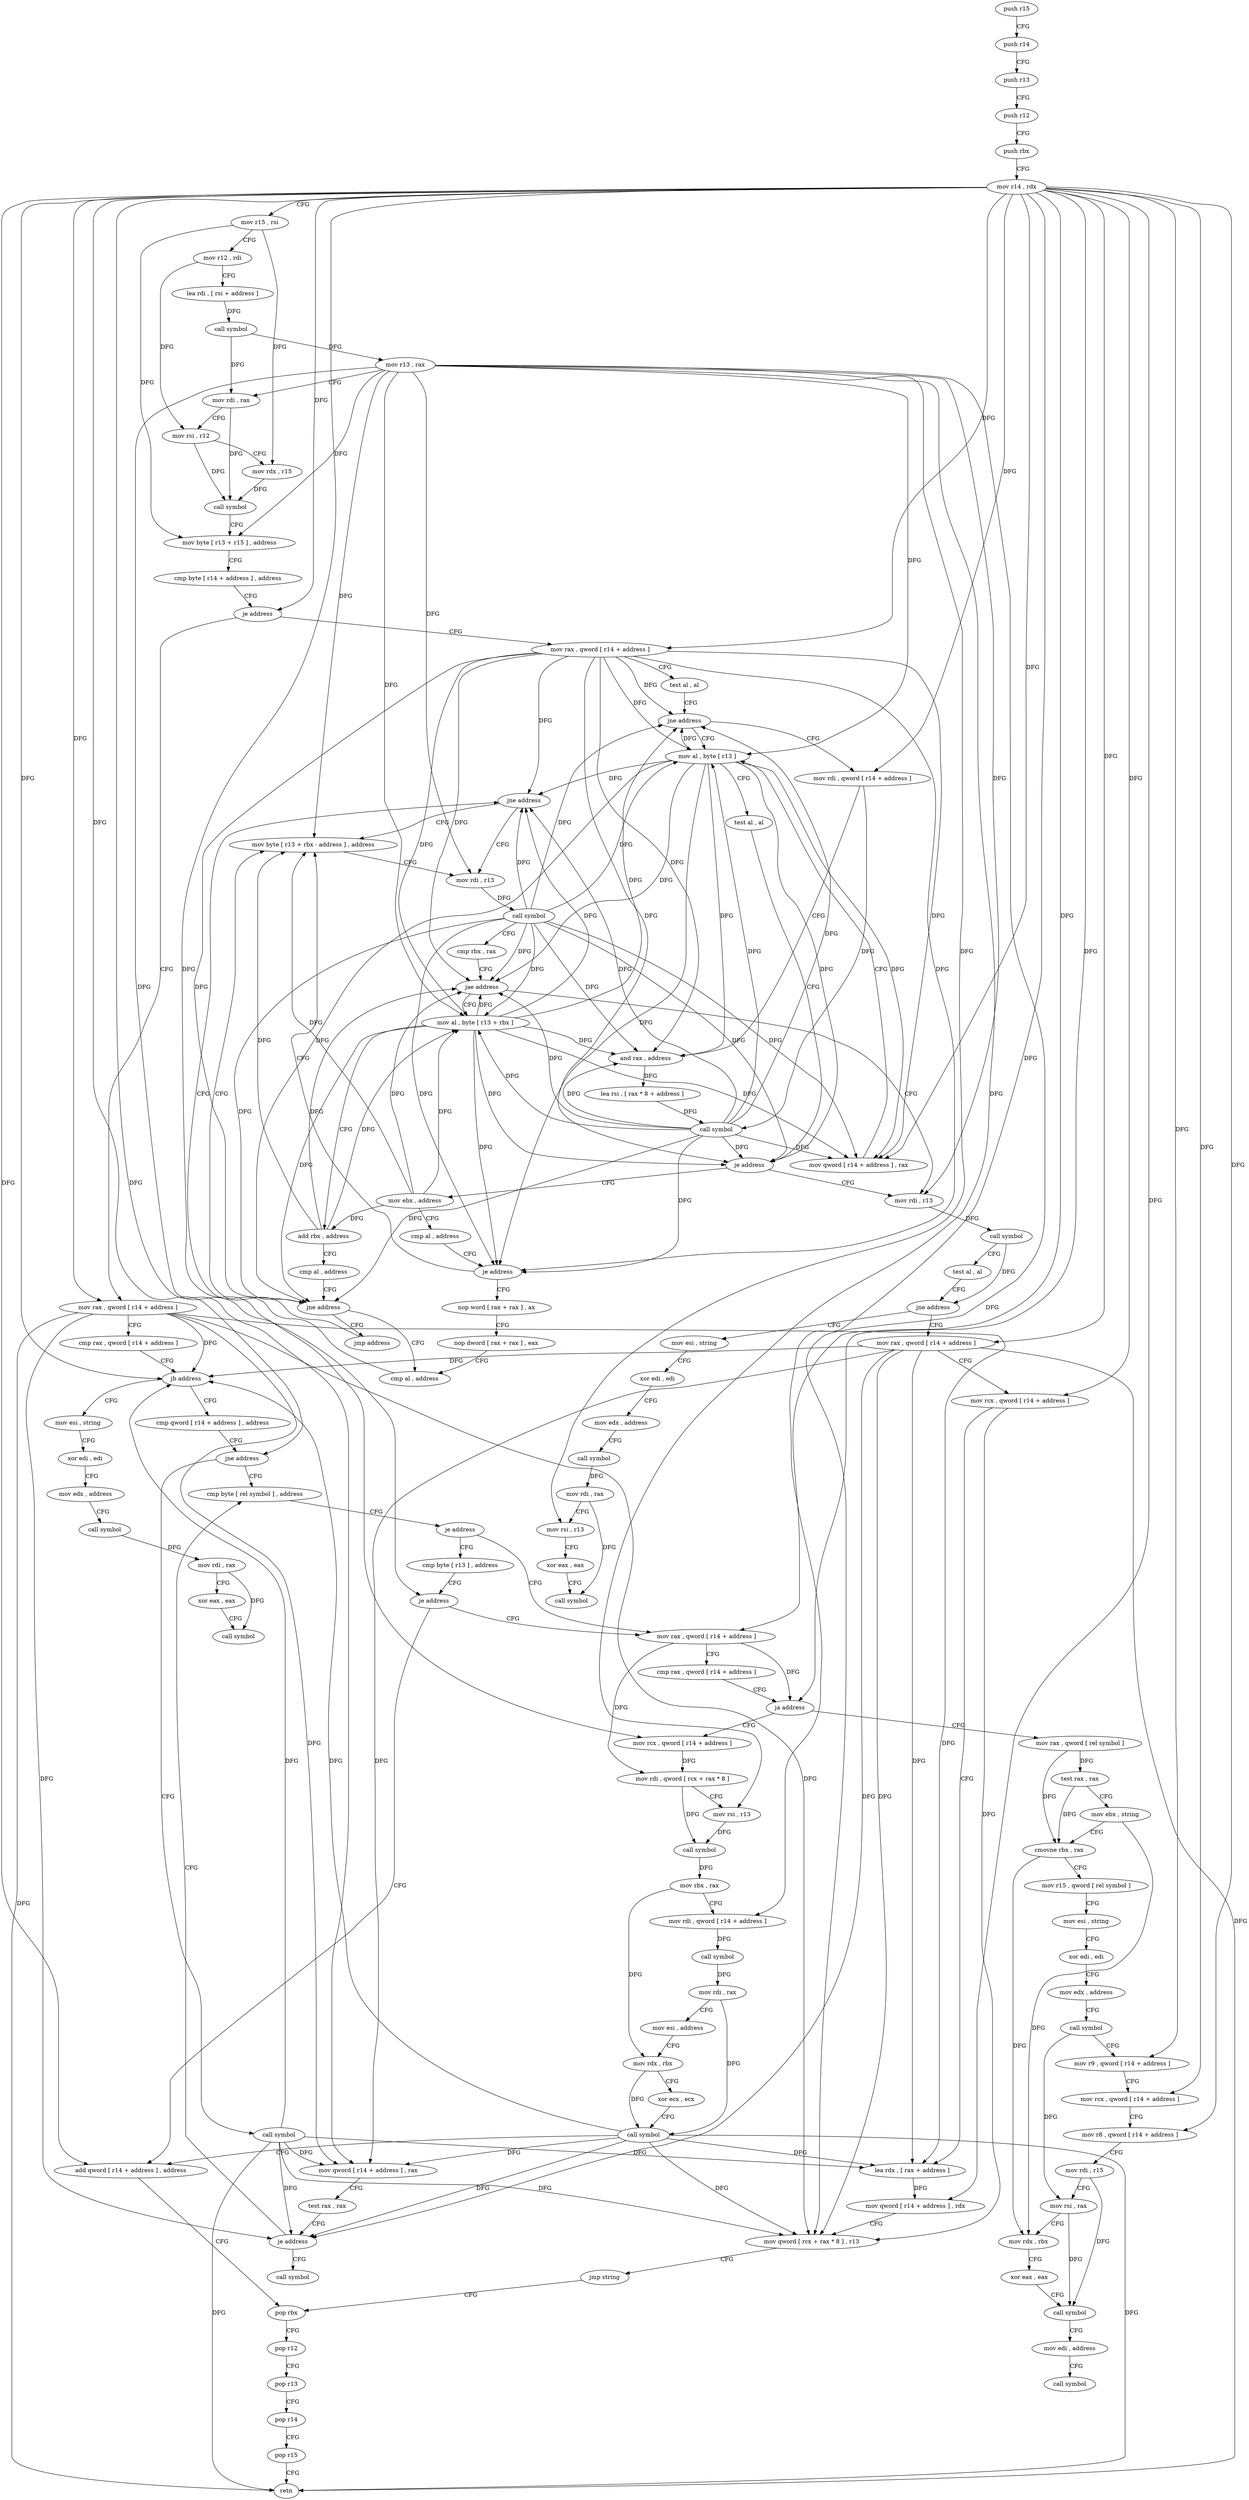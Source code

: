 digraph "func" {
"4215424" [label = "push r15" ]
"4215426" [label = "push r14" ]
"4215428" [label = "push r13" ]
"4215430" [label = "push r12" ]
"4215432" [label = "push rbx" ]
"4215433" [label = "mov r14 , rdx" ]
"4215436" [label = "mov r15 , rsi" ]
"4215439" [label = "mov r12 , rdi" ]
"4215442" [label = "lea rdi , [ rsi + address ]" ]
"4215446" [label = "call symbol" ]
"4215451" [label = "mov r13 , rax" ]
"4215454" [label = "mov rdi , rax" ]
"4215457" [label = "mov rsi , r12" ]
"4215460" [label = "mov rdx , r15" ]
"4215463" [label = "call symbol" ]
"4215468" [label = "mov byte [ r13 + r15 ] , address" ]
"4215474" [label = "cmp byte [ r14 + address ] , address" ]
"4215479" [label = "je address" ]
"4215657" [label = "mov rax , qword [ r14 + address ]" ]
"4215485" [label = "mov rax , qword [ r14 + address ]" ]
"4215661" [label = "cmp rax , qword [ r14 + address ]" ]
"4215665" [label = "jb address" ]
"4215694" [label = "cmp qword [ r14 + address ] , address" ]
"4215667" [label = "mov esi , string" ]
"4215489" [label = "test al , al" ]
"4215491" [label = "jne address" ]
"4215520" [label = "mov al , byte [ r13 ]" ]
"4215493" [label = "mov rdi , qword [ r14 + address ]" ]
"4215699" [label = "jne address" ]
"4215715" [label = "cmp byte [ rel symbol ] , address" ]
"4215701" [label = "call symbol" ]
"4215672" [label = "xor edi , edi" ]
"4215674" [label = "mov edx , address" ]
"4215679" [label = "call symbol" ]
"4215684" [label = "mov rdi , rax" ]
"4215687" [label = "xor eax , eax" ]
"4215689" [label = "call symbol" ]
"4215524" [label = "test al , al" ]
"4215526" [label = "je address" ]
"4215590" [label = "mov rdi , r13" ]
"4215528" [label = "mov ebx , address" ]
"4215497" [label = "and rax , address" ]
"4215503" [label = "lea rsi , [ rax * 8 + address ]" ]
"4215511" [label = "call symbol" ]
"4215516" [label = "mov qword [ r14 + address ] , rax" ]
"4215722" [label = "je address" ]
"4215731" [label = "mov rax , qword [ r14 + address ]" ]
"4215724" [label = "cmp byte [ r13 ] , address" ]
"4215706" [label = "mov qword [ r14 + address ] , rax" ]
"4215710" [label = "test rax , rax" ]
"4215713" [label = "je address" ]
"4215802" [label = "call symbol" ]
"4215593" [label = "call symbol" ]
"4215598" [label = "test al , al" ]
"4215600" [label = "jne address" ]
"4215632" [label = "mov rax , qword [ r14 + address ]" ]
"4215602" [label = "mov esi , string" ]
"4215533" [label = "cmp al , address" ]
"4215535" [label = "je address" ]
"4215556" [label = "mov byte [ r13 + rbx - address ] , address" ]
"4215537" [label = "nop word [ rax + rax ] , ax" ]
"4215735" [label = "cmp rax , qword [ r14 + address ]" ]
"4215739" [label = "ja address" ]
"4215818" [label = "mov rax , qword [ rel symbol ]" ]
"4215741" [label = "mov rcx , qword [ r14 + address ]" ]
"4215729" [label = "je address" ]
"4215787" [label = "add qword [ r14 + address ] , address" ]
"4215636" [label = "mov rcx , qword [ r14 + address ]" ]
"4215640" [label = "lea rdx , [ rax + address ]" ]
"4215644" [label = "mov qword [ r14 + address ] , rdx" ]
"4215648" [label = "mov qword [ rcx + rax * 8 ] , r13" ]
"4215652" [label = "jmp string" ]
"4215792" [label = "pop rbx" ]
"4215607" [label = "xor edi , edi" ]
"4215609" [label = "mov edx , address" ]
"4215614" [label = "call symbol" ]
"4215619" [label = "mov rdi , rax" ]
"4215622" [label = "mov rsi , r13" ]
"4215625" [label = "xor eax , eax" ]
"4215627" [label = "call symbol" ]
"4215562" [label = "mov rdi , r13" ]
"4215547" [label = "nop dword [ rax + rax ] , eax" ]
"4215552" [label = "cmp al , address" ]
"4215825" [label = "test rax , rax" ]
"4215828" [label = "mov ebx , string" ]
"4215833" [label = "cmovne rbx , rax" ]
"4215837" [label = "mov r15 , qword [ rel symbol ]" ]
"4215844" [label = "mov esi , string" ]
"4215849" [label = "xor edi , edi" ]
"4215851" [label = "mov edx , address" ]
"4215856" [label = "call symbol" ]
"4215861" [label = "mov r9 , qword [ r14 + address ]" ]
"4215865" [label = "mov rcx , qword [ r14 + address ]" ]
"4215869" [label = "mov r8 , qword [ r14 + address ]" ]
"4215873" [label = "mov rdi , r15" ]
"4215876" [label = "mov rsi , rax" ]
"4215879" [label = "mov rdx , rbx" ]
"4215882" [label = "xor eax , eax" ]
"4215884" [label = "call symbol" ]
"4215889" [label = "mov edi , address" ]
"4215894" [label = "call symbol" ]
"4215745" [label = "mov rdi , qword [ rcx + rax * 8 ]" ]
"4215749" [label = "mov rsi , r13" ]
"4215752" [label = "call symbol" ]
"4215757" [label = "mov rbx , rax" ]
"4215760" [label = "mov rdi , qword [ r14 + address ]" ]
"4215764" [label = "call symbol" ]
"4215769" [label = "mov rdi , rax" ]
"4215772" [label = "mov esi , address" ]
"4215777" [label = "mov rdx , rbx" ]
"4215780" [label = "xor ecx , ecx" ]
"4215782" [label = "call symbol" ]
"4215793" [label = "pop r12" ]
"4215795" [label = "pop r13" ]
"4215797" [label = "pop r14" ]
"4215799" [label = "pop r15" ]
"4215801" [label = "retn" ]
"4215575" [label = "mov al , byte [ r13 + rbx ]" ]
"4215580" [label = "add rbx , address" ]
"4215584" [label = "cmp al , address" ]
"4215586" [label = "jne address" ]
"4215588" [label = "jmp address" ]
"4215565" [label = "call symbol" ]
"4215570" [label = "cmp rbx , rax" ]
"4215573" [label = "jae address" ]
"4215554" [label = "jne address" ]
"4215424" -> "4215426" [ label = "CFG" ]
"4215426" -> "4215428" [ label = "CFG" ]
"4215428" -> "4215430" [ label = "CFG" ]
"4215430" -> "4215432" [ label = "CFG" ]
"4215432" -> "4215433" [ label = "CFG" ]
"4215433" -> "4215436" [ label = "CFG" ]
"4215433" -> "4215479" [ label = "DFG" ]
"4215433" -> "4215657" [ label = "DFG" ]
"4215433" -> "4215665" [ label = "DFG" ]
"4215433" -> "4215485" [ label = "DFG" ]
"4215433" -> "4215699" [ label = "DFG" ]
"4215433" -> "4215493" [ label = "DFG" ]
"4215433" -> "4215516" [ label = "DFG" ]
"4215433" -> "4215706" [ label = "DFG" ]
"4215433" -> "4215731" [ label = "DFG" ]
"4215433" -> "4215739" [ label = "DFG" ]
"4215433" -> "4215632" [ label = "DFG" ]
"4215433" -> "4215636" [ label = "DFG" ]
"4215433" -> "4215644" [ label = "DFG" ]
"4215433" -> "4215741" [ label = "DFG" ]
"4215433" -> "4215760" [ label = "DFG" ]
"4215433" -> "4215787" [ label = "DFG" ]
"4215433" -> "4215861" [ label = "DFG" ]
"4215433" -> "4215865" [ label = "DFG" ]
"4215433" -> "4215869" [ label = "DFG" ]
"4215436" -> "4215439" [ label = "CFG" ]
"4215436" -> "4215460" [ label = "DFG" ]
"4215436" -> "4215468" [ label = "DFG" ]
"4215439" -> "4215442" [ label = "CFG" ]
"4215439" -> "4215457" [ label = "DFG" ]
"4215442" -> "4215446" [ label = "DFG" ]
"4215446" -> "4215451" [ label = "DFG" ]
"4215446" -> "4215454" [ label = "DFG" ]
"4215451" -> "4215454" [ label = "CFG" ]
"4215451" -> "4215468" [ label = "DFG" ]
"4215451" -> "4215520" [ label = "DFG" ]
"4215451" -> "4215590" [ label = "DFG" ]
"4215451" -> "4215729" [ label = "DFG" ]
"4215451" -> "4215648" [ label = "DFG" ]
"4215451" -> "4215622" [ label = "DFG" ]
"4215451" -> "4215556" [ label = "DFG" ]
"4215451" -> "4215749" [ label = "DFG" ]
"4215451" -> "4215562" [ label = "DFG" ]
"4215451" -> "4215575" [ label = "DFG" ]
"4215454" -> "4215457" [ label = "CFG" ]
"4215454" -> "4215463" [ label = "DFG" ]
"4215457" -> "4215460" [ label = "CFG" ]
"4215457" -> "4215463" [ label = "DFG" ]
"4215460" -> "4215463" [ label = "DFG" ]
"4215463" -> "4215468" [ label = "CFG" ]
"4215468" -> "4215474" [ label = "CFG" ]
"4215474" -> "4215479" [ label = "CFG" ]
"4215479" -> "4215657" [ label = "CFG" ]
"4215479" -> "4215485" [ label = "CFG" ]
"4215657" -> "4215661" [ label = "CFG" ]
"4215657" -> "4215665" [ label = "DFG" ]
"4215657" -> "4215706" [ label = "DFG" ]
"4215657" -> "4215713" [ label = "DFG" ]
"4215657" -> "4215640" [ label = "DFG" ]
"4215657" -> "4215648" [ label = "DFG" ]
"4215657" -> "4215801" [ label = "DFG" ]
"4215485" -> "4215489" [ label = "CFG" ]
"4215485" -> "4215491" [ label = "DFG" ]
"4215485" -> "4215520" [ label = "DFG" ]
"4215485" -> "4215526" [ label = "DFG" ]
"4215485" -> "4215497" [ label = "DFG" ]
"4215485" -> "4215516" [ label = "DFG" ]
"4215485" -> "4215535" [ label = "DFG" ]
"4215485" -> "4215573" [ label = "DFG" ]
"4215485" -> "4215554" [ label = "DFG" ]
"4215485" -> "4215575" [ label = "DFG" ]
"4215485" -> "4215586" [ label = "DFG" ]
"4215661" -> "4215665" [ label = "CFG" ]
"4215665" -> "4215694" [ label = "CFG" ]
"4215665" -> "4215667" [ label = "CFG" ]
"4215694" -> "4215699" [ label = "CFG" ]
"4215667" -> "4215672" [ label = "CFG" ]
"4215489" -> "4215491" [ label = "CFG" ]
"4215491" -> "4215520" [ label = "CFG" ]
"4215491" -> "4215493" [ label = "CFG" ]
"4215520" -> "4215524" [ label = "CFG" ]
"4215520" -> "4215491" [ label = "DFG" ]
"4215520" -> "4215526" [ label = "DFG" ]
"4215520" -> "4215497" [ label = "DFG" ]
"4215520" -> "4215516" [ label = "DFG" ]
"4215520" -> "4215535" [ label = "DFG" ]
"4215520" -> "4215573" [ label = "DFG" ]
"4215520" -> "4215554" [ label = "DFG" ]
"4215520" -> "4215586" [ label = "DFG" ]
"4215493" -> "4215497" [ label = "CFG" ]
"4215493" -> "4215511" [ label = "DFG" ]
"4215699" -> "4215715" [ label = "CFG" ]
"4215699" -> "4215701" [ label = "CFG" ]
"4215715" -> "4215722" [ label = "CFG" ]
"4215701" -> "4215706" [ label = "DFG" ]
"4215701" -> "4215665" [ label = "DFG" ]
"4215701" -> "4215713" [ label = "DFG" ]
"4215701" -> "4215640" [ label = "DFG" ]
"4215701" -> "4215648" [ label = "DFG" ]
"4215701" -> "4215801" [ label = "DFG" ]
"4215672" -> "4215674" [ label = "CFG" ]
"4215674" -> "4215679" [ label = "CFG" ]
"4215679" -> "4215684" [ label = "DFG" ]
"4215684" -> "4215687" [ label = "CFG" ]
"4215684" -> "4215689" [ label = "DFG" ]
"4215687" -> "4215689" [ label = "CFG" ]
"4215524" -> "4215526" [ label = "CFG" ]
"4215526" -> "4215590" [ label = "CFG" ]
"4215526" -> "4215528" [ label = "CFG" ]
"4215590" -> "4215593" [ label = "DFG" ]
"4215528" -> "4215533" [ label = "CFG" ]
"4215528" -> "4215556" [ label = "DFG" ]
"4215528" -> "4215573" [ label = "DFG" ]
"4215528" -> "4215575" [ label = "DFG" ]
"4215528" -> "4215580" [ label = "DFG" ]
"4215497" -> "4215503" [ label = "DFG" ]
"4215503" -> "4215511" [ label = "DFG" ]
"4215511" -> "4215516" [ label = "DFG" ]
"4215511" -> "4215491" [ label = "DFG" ]
"4215511" -> "4215526" [ label = "DFG" ]
"4215511" -> "4215497" [ label = "DFG" ]
"4215511" -> "4215520" [ label = "DFG" ]
"4215511" -> "4215535" [ label = "DFG" ]
"4215511" -> "4215573" [ label = "DFG" ]
"4215511" -> "4215554" [ label = "DFG" ]
"4215511" -> "4215575" [ label = "DFG" ]
"4215511" -> "4215586" [ label = "DFG" ]
"4215516" -> "4215520" [ label = "CFG" ]
"4215722" -> "4215731" [ label = "CFG" ]
"4215722" -> "4215724" [ label = "CFG" ]
"4215731" -> "4215735" [ label = "CFG" ]
"4215731" -> "4215739" [ label = "DFG" ]
"4215731" -> "4215745" [ label = "DFG" ]
"4215724" -> "4215729" [ label = "CFG" ]
"4215706" -> "4215710" [ label = "CFG" ]
"4215710" -> "4215713" [ label = "CFG" ]
"4215713" -> "4215802" [ label = "CFG" ]
"4215713" -> "4215715" [ label = "CFG" ]
"4215593" -> "4215598" [ label = "CFG" ]
"4215593" -> "4215600" [ label = "DFG" ]
"4215598" -> "4215600" [ label = "CFG" ]
"4215600" -> "4215632" [ label = "CFG" ]
"4215600" -> "4215602" [ label = "CFG" ]
"4215632" -> "4215636" [ label = "CFG" ]
"4215632" -> "4215706" [ label = "DFG" ]
"4215632" -> "4215713" [ label = "DFG" ]
"4215632" -> "4215665" [ label = "DFG" ]
"4215632" -> "4215640" [ label = "DFG" ]
"4215632" -> "4215648" [ label = "DFG" ]
"4215632" -> "4215801" [ label = "DFG" ]
"4215602" -> "4215607" [ label = "CFG" ]
"4215533" -> "4215535" [ label = "CFG" ]
"4215535" -> "4215556" [ label = "CFG" ]
"4215535" -> "4215537" [ label = "CFG" ]
"4215556" -> "4215562" [ label = "CFG" ]
"4215537" -> "4215547" [ label = "CFG" ]
"4215735" -> "4215739" [ label = "CFG" ]
"4215739" -> "4215818" [ label = "CFG" ]
"4215739" -> "4215741" [ label = "CFG" ]
"4215818" -> "4215825" [ label = "DFG" ]
"4215818" -> "4215833" [ label = "DFG" ]
"4215741" -> "4215745" [ label = "DFG" ]
"4215729" -> "4215787" [ label = "CFG" ]
"4215729" -> "4215731" [ label = "CFG" ]
"4215787" -> "4215792" [ label = "CFG" ]
"4215636" -> "4215640" [ label = "CFG" ]
"4215636" -> "4215648" [ label = "DFG" ]
"4215640" -> "4215644" [ label = "DFG" ]
"4215644" -> "4215648" [ label = "CFG" ]
"4215648" -> "4215652" [ label = "CFG" ]
"4215652" -> "4215792" [ label = "CFG" ]
"4215792" -> "4215793" [ label = "CFG" ]
"4215607" -> "4215609" [ label = "CFG" ]
"4215609" -> "4215614" [ label = "CFG" ]
"4215614" -> "4215619" [ label = "DFG" ]
"4215619" -> "4215622" [ label = "CFG" ]
"4215619" -> "4215627" [ label = "DFG" ]
"4215622" -> "4215625" [ label = "CFG" ]
"4215625" -> "4215627" [ label = "CFG" ]
"4215562" -> "4215565" [ label = "DFG" ]
"4215547" -> "4215552" [ label = "CFG" ]
"4215552" -> "4215554" [ label = "CFG" ]
"4215825" -> "4215828" [ label = "CFG" ]
"4215825" -> "4215833" [ label = "DFG" ]
"4215828" -> "4215833" [ label = "CFG" ]
"4215828" -> "4215879" [ label = "DFG" ]
"4215833" -> "4215837" [ label = "CFG" ]
"4215833" -> "4215879" [ label = "DFG" ]
"4215837" -> "4215844" [ label = "CFG" ]
"4215844" -> "4215849" [ label = "CFG" ]
"4215849" -> "4215851" [ label = "CFG" ]
"4215851" -> "4215856" [ label = "CFG" ]
"4215856" -> "4215861" [ label = "CFG" ]
"4215856" -> "4215876" [ label = "DFG" ]
"4215861" -> "4215865" [ label = "CFG" ]
"4215865" -> "4215869" [ label = "CFG" ]
"4215869" -> "4215873" [ label = "CFG" ]
"4215873" -> "4215876" [ label = "CFG" ]
"4215873" -> "4215884" [ label = "DFG" ]
"4215876" -> "4215879" [ label = "CFG" ]
"4215876" -> "4215884" [ label = "DFG" ]
"4215879" -> "4215882" [ label = "CFG" ]
"4215882" -> "4215884" [ label = "CFG" ]
"4215884" -> "4215889" [ label = "CFG" ]
"4215889" -> "4215894" [ label = "CFG" ]
"4215745" -> "4215749" [ label = "CFG" ]
"4215745" -> "4215752" [ label = "DFG" ]
"4215749" -> "4215752" [ label = "DFG" ]
"4215752" -> "4215757" [ label = "DFG" ]
"4215757" -> "4215760" [ label = "CFG" ]
"4215757" -> "4215777" [ label = "DFG" ]
"4215760" -> "4215764" [ label = "DFG" ]
"4215764" -> "4215769" [ label = "DFG" ]
"4215769" -> "4215772" [ label = "CFG" ]
"4215769" -> "4215782" [ label = "DFG" ]
"4215772" -> "4215777" [ label = "CFG" ]
"4215777" -> "4215780" [ label = "CFG" ]
"4215777" -> "4215782" [ label = "DFG" ]
"4215780" -> "4215782" [ label = "CFG" ]
"4215782" -> "4215787" [ label = "CFG" ]
"4215782" -> "4215706" [ label = "DFG" ]
"4215782" -> "4215713" [ label = "DFG" ]
"4215782" -> "4215640" [ label = "DFG" ]
"4215782" -> "4215665" [ label = "DFG" ]
"4215782" -> "4215648" [ label = "DFG" ]
"4215782" -> "4215801" [ label = "DFG" ]
"4215793" -> "4215795" [ label = "CFG" ]
"4215795" -> "4215797" [ label = "CFG" ]
"4215797" -> "4215799" [ label = "CFG" ]
"4215799" -> "4215801" [ label = "CFG" ]
"4215575" -> "4215580" [ label = "CFG" ]
"4215575" -> "4215491" [ label = "DFG" ]
"4215575" -> "4215526" [ label = "DFG" ]
"4215575" -> "4215497" [ label = "DFG" ]
"4215575" -> "4215516" [ label = "DFG" ]
"4215575" -> "4215535" [ label = "DFG" ]
"4215575" -> "4215573" [ label = "DFG" ]
"4215575" -> "4215554" [ label = "DFG" ]
"4215575" -> "4215586" [ label = "DFG" ]
"4215580" -> "4215584" [ label = "CFG" ]
"4215580" -> "4215556" [ label = "DFG" ]
"4215580" -> "4215575" [ label = "DFG" ]
"4215580" -> "4215573" [ label = "DFG" ]
"4215584" -> "4215586" [ label = "CFG" ]
"4215586" -> "4215552" [ label = "CFG" ]
"4215586" -> "4215588" [ label = "CFG" ]
"4215588" -> "4215556" [ label = "CFG" ]
"4215565" -> "4215570" [ label = "CFG" ]
"4215565" -> "4215491" [ label = "DFG" ]
"4215565" -> "4215526" [ label = "DFG" ]
"4215565" -> "4215497" [ label = "DFG" ]
"4215565" -> "4215516" [ label = "DFG" ]
"4215565" -> "4215535" [ label = "DFG" ]
"4215565" -> "4215520" [ label = "DFG" ]
"4215565" -> "4215573" [ label = "DFG" ]
"4215565" -> "4215554" [ label = "DFG" ]
"4215565" -> "4215575" [ label = "DFG" ]
"4215565" -> "4215586" [ label = "DFG" ]
"4215570" -> "4215573" [ label = "CFG" ]
"4215573" -> "4215590" [ label = "CFG" ]
"4215573" -> "4215575" [ label = "CFG" ]
"4215554" -> "4215562" [ label = "CFG" ]
"4215554" -> "4215556" [ label = "CFG" ]
}
